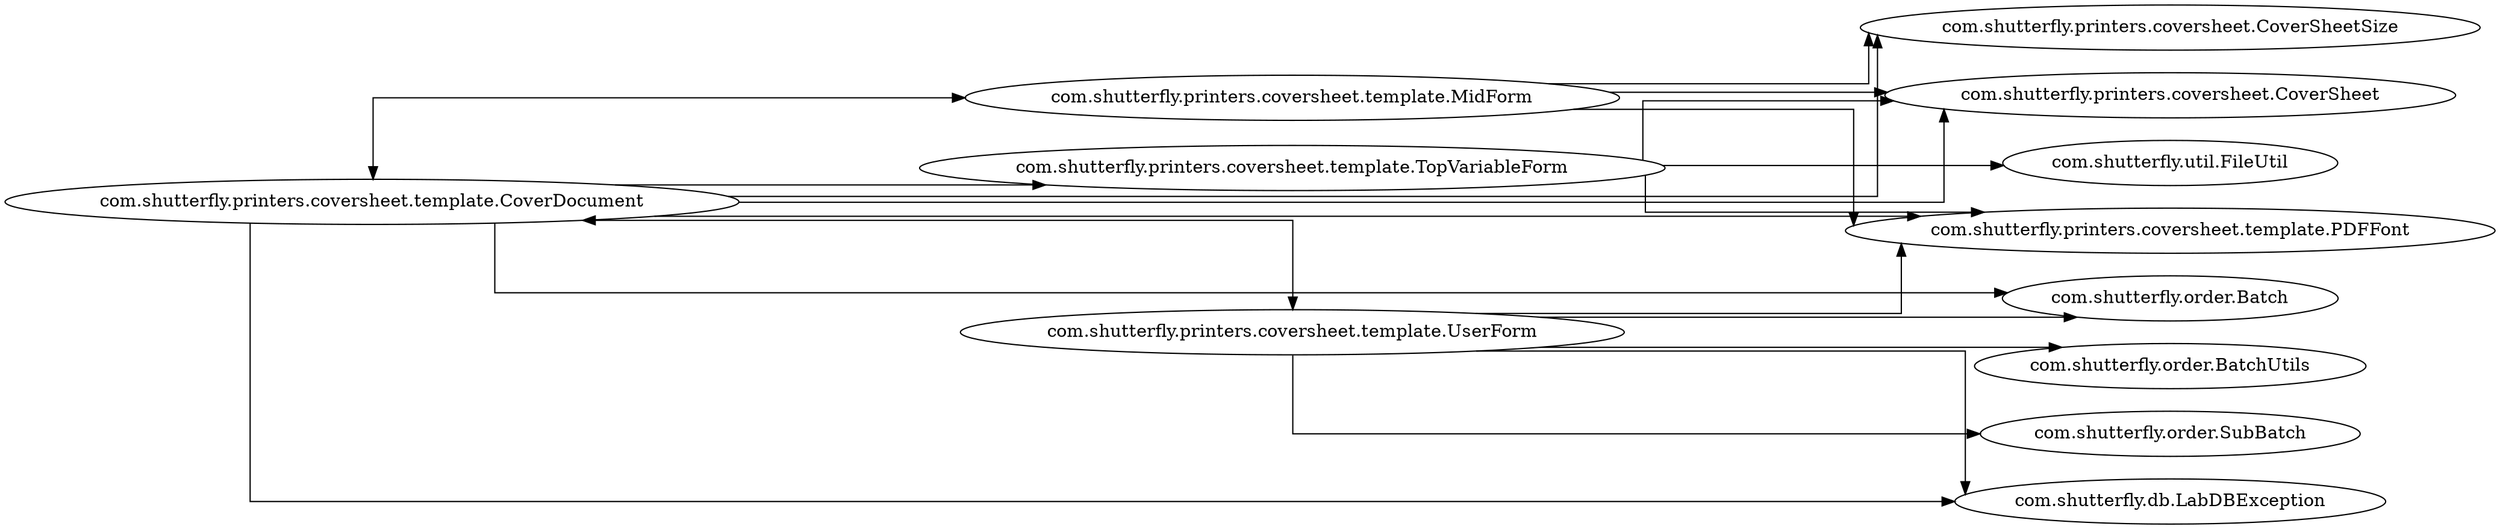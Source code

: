 digraph dependencyGraph {
 concentrate=true;
 rankdir="LR"; 
ranksep="2.0";
"com.shutterfly.printers.coversheet.template.CoverDocument"; 
"com.shutterfly.printers.coversheet.template.CoverDocument"->"com.shutterfly.printers.coversheet.template.TopVariableForm";
"com.shutterfly.printers.coversheet.template.CoverDocument"->"com.shutterfly.printers.coversheet.template.UserForm";
"com.shutterfly.printers.coversheet.template.CoverDocument"->"com.shutterfly.printers.coversheet.template.MidForm";
"com.shutterfly.printers.coversheet.template.CoverDocument"->"com.shutterfly.printers.coversheet.CoverSheet";
"com.shutterfly.printers.coversheet.template.CoverDocument"->"com.shutterfly.order.Batch";
"com.shutterfly.printers.coversheet.template.CoverDocument"->"com.shutterfly.printers.coversheet.CoverSheetSize";
"com.shutterfly.printers.coversheet.template.CoverDocument"->"com.shutterfly.db.LabDBException";
"com.shutterfly.printers.coversheet.template.CoverDocument"->"com.shutterfly.printers.coversheet.template.PDFFont";
"com.shutterfly.printers.coversheet.template.MidForm"; 
"com.shutterfly.printers.coversheet.template.MidForm"->"com.shutterfly.printers.coversheet.CoverSheet";
"com.shutterfly.printers.coversheet.template.MidForm"->"com.shutterfly.printers.coversheet.CoverSheetSize";
"com.shutterfly.printers.coversheet.template.MidForm"->"com.shutterfly.printers.coversheet.template.CoverDocument";
"com.shutterfly.printers.coversheet.template.MidForm"->"com.shutterfly.printers.coversheet.template.PDFFont";
"com.shutterfly.printers.coversheet.template.PDFFont"; 
"com.shutterfly.printers.coversheet.template.TopVariableForm"; 
"com.shutterfly.printers.coversheet.template.TopVariableForm"->"com.shutterfly.printers.coversheet.CoverSheet";
"com.shutterfly.printers.coversheet.template.TopVariableForm"->"com.shutterfly.printers.coversheet.template.PDFFont";
"com.shutterfly.printers.coversheet.template.TopVariableForm"->"com.shutterfly.util.FileUtil";
"com.shutterfly.printers.coversheet.template.UserForm"; 
"com.shutterfly.printers.coversheet.template.UserForm"->"com.shutterfly.order.Batch";
"com.shutterfly.printers.coversheet.template.UserForm"->"com.shutterfly.order.BatchUtils";
"com.shutterfly.printers.coversheet.template.UserForm"->"com.shutterfly.order.SubBatch";
"com.shutterfly.printers.coversheet.template.UserForm"->"com.shutterfly.printers.coversheet.template.PDFFont";
"com.shutterfly.printers.coversheet.template.UserForm"->"com.shutterfly.db.LabDBException";
"com.shutterfly.printers.coversheet.template.UserForm"->"com.shutterfly.printers.coversheet.template.CoverDocument";
splines="ortho";
}
